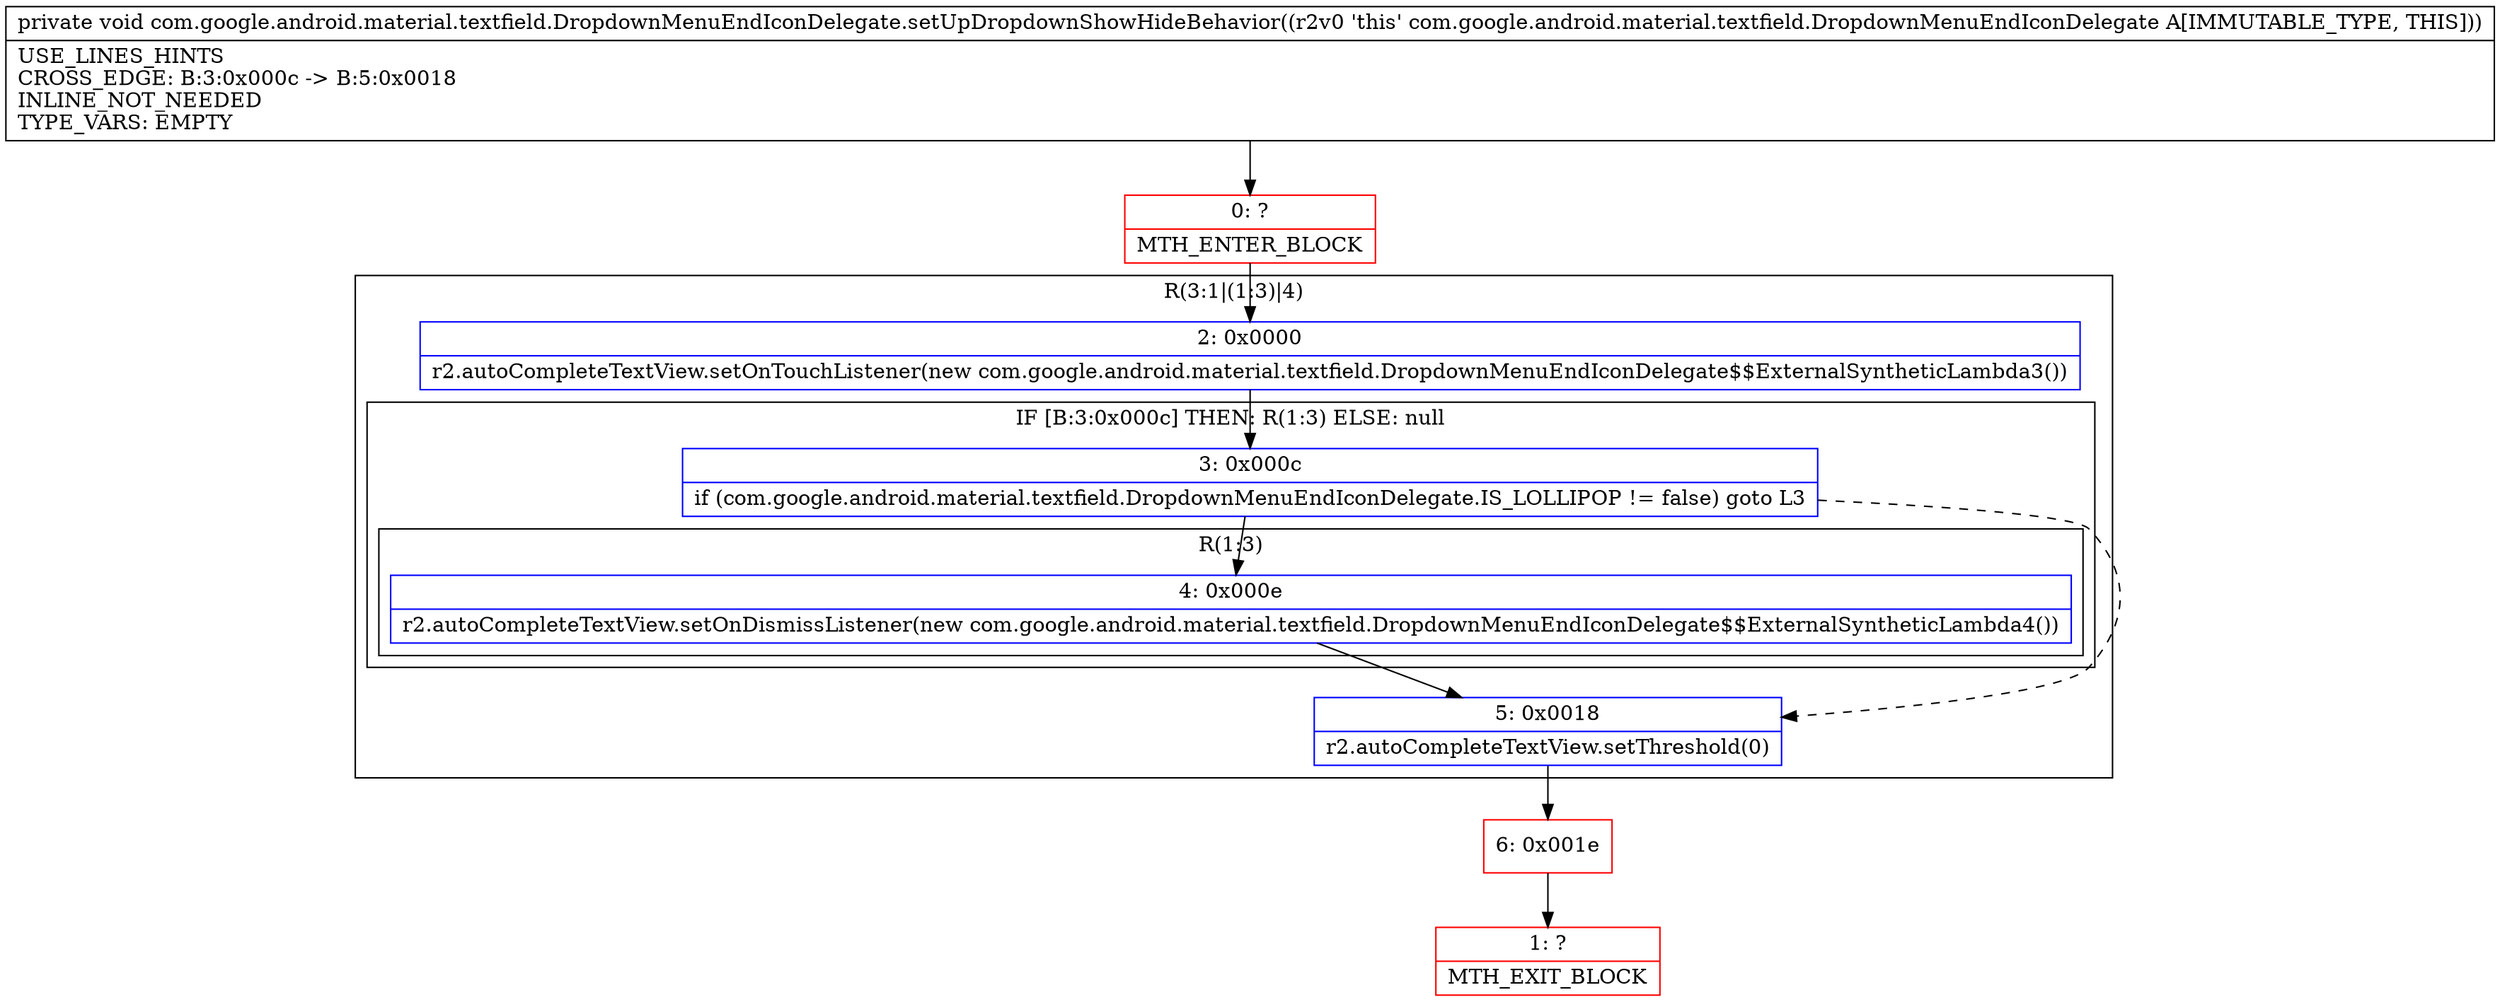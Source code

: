 digraph "CFG forcom.google.android.material.textfield.DropdownMenuEndIconDelegate.setUpDropdownShowHideBehavior()V" {
subgraph cluster_Region_611252083 {
label = "R(3:1|(1:3)|4)";
node [shape=record,color=blue];
Node_2 [shape=record,label="{2\:\ 0x0000|r2.autoCompleteTextView.setOnTouchListener(new com.google.android.material.textfield.DropdownMenuEndIconDelegate$$ExternalSyntheticLambda3())\l}"];
subgraph cluster_IfRegion_977054908 {
label = "IF [B:3:0x000c] THEN: R(1:3) ELSE: null";
node [shape=record,color=blue];
Node_3 [shape=record,label="{3\:\ 0x000c|if (com.google.android.material.textfield.DropdownMenuEndIconDelegate.IS_LOLLIPOP != false) goto L3\l}"];
subgraph cluster_Region_1517186353 {
label = "R(1:3)";
node [shape=record,color=blue];
Node_4 [shape=record,label="{4\:\ 0x000e|r2.autoCompleteTextView.setOnDismissListener(new com.google.android.material.textfield.DropdownMenuEndIconDelegate$$ExternalSyntheticLambda4())\l}"];
}
}
Node_5 [shape=record,label="{5\:\ 0x0018|r2.autoCompleteTextView.setThreshold(0)\l}"];
}
Node_0 [shape=record,color=red,label="{0\:\ ?|MTH_ENTER_BLOCK\l}"];
Node_6 [shape=record,color=red,label="{6\:\ 0x001e}"];
Node_1 [shape=record,color=red,label="{1\:\ ?|MTH_EXIT_BLOCK\l}"];
MethodNode[shape=record,label="{private void com.google.android.material.textfield.DropdownMenuEndIconDelegate.setUpDropdownShowHideBehavior((r2v0 'this' com.google.android.material.textfield.DropdownMenuEndIconDelegate A[IMMUTABLE_TYPE, THIS]))  | USE_LINES_HINTS\lCROSS_EDGE: B:3:0x000c \-\> B:5:0x0018\lINLINE_NOT_NEEDED\lTYPE_VARS: EMPTY\l}"];
MethodNode -> Node_0;Node_2 -> Node_3;
Node_3 -> Node_4;
Node_3 -> Node_5[style=dashed];
Node_4 -> Node_5;
Node_5 -> Node_6;
Node_0 -> Node_2;
Node_6 -> Node_1;
}

